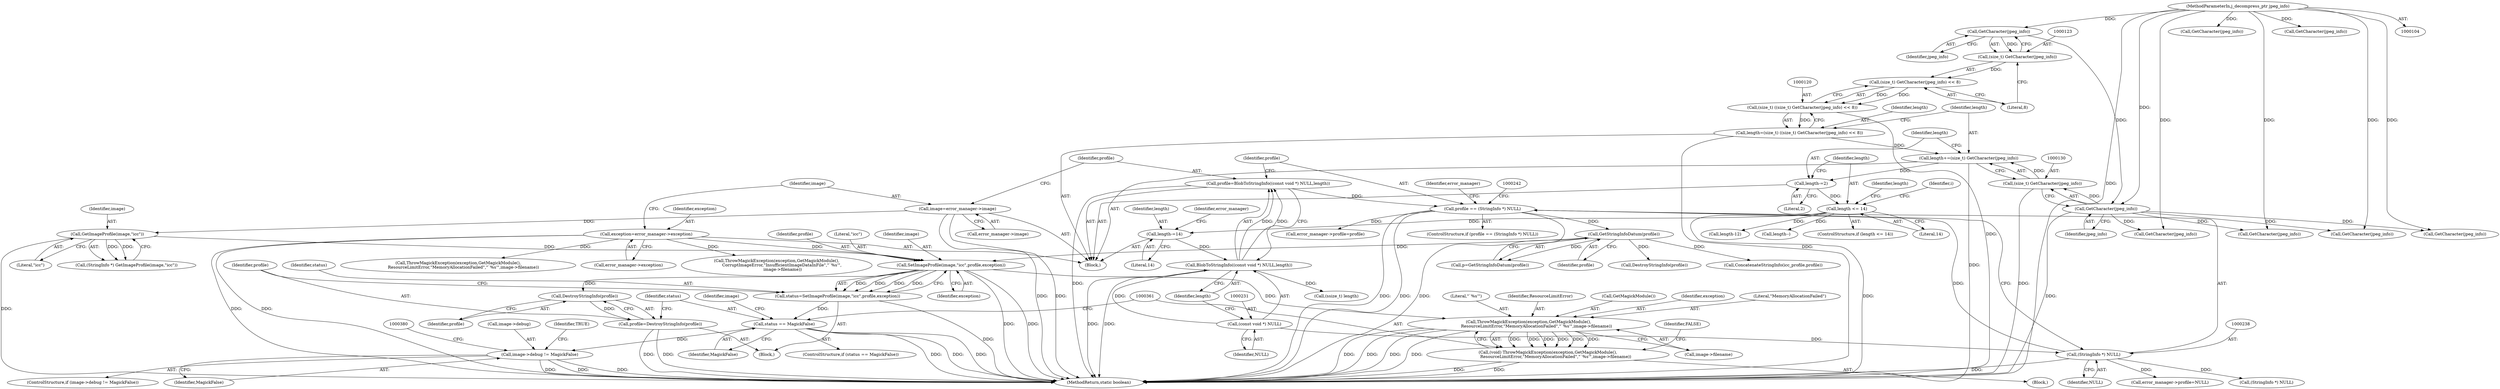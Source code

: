 digraph "0_ImageMagick_39f226a9c137f547e12afde972eeba7551124493@pointer" {
"1000346" [label="(Call,SetImageProfile(image,\"icc\",profile,exception))"];
"1000325" [label="(Call,GetImageProfile(image,\"icc\"))"];
"1000222" [label="(Call,image=error_manager->image)"];
"1000261" [label="(Call,GetStringInfoDatum(profile))"];
"1000235" [label="(Call,profile == (StringInfo *) NULL)"];
"1000227" [label="(Call,profile=BlobToStringInfo((const void *) NULL,length))"];
"1000229" [label="(Call,BlobToStringInfo((const void *) NULL,length))"];
"1000230" [label="(Call,(const void *) NULL)"];
"1000207" [label="(Call,length-=14)"];
"1000137" [label="(Call,length <= 14)"];
"1000133" [label="(Call,length-=2)"];
"1000127" [label="(Call,length+=(size_t) GetCharacter(jpeg_info))"];
"1000129" [label="(Call,(size_t) GetCharacter(jpeg_info))"];
"1000131" [label="(Call,GetCharacter(jpeg_info))"];
"1000124" [label="(Call,GetCharacter(jpeg_info))"];
"1000105" [label="(MethodParameterIn,j_decompress_ptr jpeg_info)"];
"1000117" [label="(Call,length=(size_t) ((size_t) GetCharacter(jpeg_info) << 8))"];
"1000119" [label="(Call,(size_t) ((size_t) GetCharacter(jpeg_info) << 8))"];
"1000121" [label="(Call,(size_t) GetCharacter(jpeg_info) << 8)"];
"1000122" [label="(Call,(size_t) GetCharacter(jpeg_info))"];
"1000237" [label="(Call,(StringInfo *) NULL)"];
"1000217" [label="(Call,exception=error_manager->exception)"];
"1000344" [label="(Call,status=SetImageProfile(image,\"icc\",profile,exception))"];
"1000356" [label="(Call,status == MagickFalse)"];
"1000374" [label="(Call,image->debug != MagickFalse)"];
"1000353" [label="(Call,DestroyStringInfo(profile))"];
"1000351" [label="(Call,profile=DestroyStringInfo(profile))"];
"1000362" [label="(Call,ThrowMagickException(exception,GetMagickModule(),\n            ResourceLimitError,\"MemoryAllocationFailed\",\"`%s'\",image->filename))"];
"1000360" [label="(Call,(void) ThrowMagickException(exception,GetMagickModule(),\n            ResourceLimitError,\"MemoryAllocationFailed\",\"`%s'\",image->filename))"];
"1000292" [label="(Call,error_manager->profile=NULL)"];
"1000326" [label="(Identifier,image)"];
"1000243" [label="(Call,ThrowMagickException(exception,GetMagickModule(),\n        ResourceLimitError,\"MemoryAllocationFailed\",\"`%s'\",image->filename))"];
"1000349" [label="(Identifier,profile)"];
"1000128" [label="(Identifier,length)"];
"1000362" [label="(Call,ThrowMagickException(exception,GetMagickModule(),\n            ResourceLimitError,\"MemoryAllocationFailed\",\"`%s'\",image->filename))"];
"1000186" [label="(Call,length-12)"];
"1000232" [label="(Identifier,NULL)"];
"1000137" [label="(Call,length <= 14)"];
"1000373" [label="(ControlStructure,if (image->debug != MagickFalse))"];
"1000117" [label="(Call,length=(size_t) ((size_t) GetCharacter(jpeg_info) << 8))"];
"1000219" [label="(Call,error_manager->exception)"];
"1000156" [label="(Identifier,i)"];
"1000118" [label="(Identifier,length)"];
"1000390" [label="(MethodReturn,static boolean)"];
"1000346" [label="(Call,SetImageProfile(image,\"icc\",profile,exception))"];
"1000211" [label="(Identifier,error_manager)"];
"1000124" [label="(Call,GetCharacter(jpeg_info))"];
"1000217" [label="(Call,exception=error_manager->exception)"];
"1000344" [label="(Call,status=SetImageProfile(image,\"icc\",profile,exception))"];
"1000228" [label="(Identifier,profile)"];
"1000233" [label="(Identifier,length)"];
"1000306" [label="(Call,DestroyStringInfo(profile))"];
"1000132" [label="(Identifier,jpeg_info)"];
"1000234" [label="(ControlStructure,if (profile == (StringInfo *) NULL))"];
"1000209" [label="(Literal,14)"];
"1000356" [label="(Call,status == MagickFalse)"];
"1000352" [label="(Identifier,profile)"];
"1000236" [label="(Identifier,profile)"];
"1000227" [label="(Call,profile=BlobToStringInfo((const void *) NULL,length))"];
"1000144" [label="(Identifier,length)"];
"1000325" [label="(Call,GetImageProfile(image,\"icc\"))"];
"1000126" [label="(Literal,8)"];
"1000335" [label="(Call,ConcatenateStringInfo(icc_profile,profile))"];
"1000367" [label="(Literal,\"`%s'\")"];
"1000143" [label="(Call,length--)"];
"1000256" [label="(Identifier,error_manager)"];
"1000331" [label="(Call,(StringInfo *) NULL)"];
"1000205" [label="(Call,GetCharacter(jpeg_info))"];
"1000323" [label="(Call,(StringInfo *) GetImageProfile(image,\"icc\"))"];
"1000119" [label="(Call,(size_t) ((size_t) GetCharacter(jpeg_info) << 8))"];
"1000136" [label="(ControlStructure,if (length <= 14))"];
"1000169" [label="(Call,GetCharacter(jpeg_info))"];
"1000375" [label="(Call,image->debug)"];
"1000365" [label="(Identifier,ResourceLimitError)"];
"1000343" [label="(Block,)"];
"1000378" [label="(Identifier,MagickFalse)"];
"1000310" [label="(Call,ThrowMagickException(exception,GetMagickModule(),\n        CorruptImageError,\"InsufficientImageDataInFile\",\"`%s'\",\n         image->filename))"];
"1000351" [label="(Call,profile=DestroyStringInfo(profile))"];
"1000348" [label="(Literal,\"icc\")"];
"1000224" [label="(Call,error_manager->image)"];
"1000345" [label="(Identifier,status)"];
"1000122" [label="(Call,(size_t) GetCharacter(jpeg_info))"];
"1000360" [label="(Call,(void) ThrowMagickException(exception,GetMagickModule(),\n            ResourceLimitError,\"MemoryAllocationFailed\",\"`%s'\",image->filename))"];
"1000372" [label="(Identifier,FALSE)"];
"1000222" [label="(Call,image=error_manager->image)"];
"1000359" [label="(Block,)"];
"1000148" [label="(Call,GetCharacter(jpeg_info))"];
"1000354" [label="(Identifier,profile)"];
"1000230" [label="(Call,(const void *) NULL)"];
"1000376" [label="(Identifier,image)"];
"1000133" [label="(Call,length-=2)"];
"1000131" [label="(Call,GetCharacter(jpeg_info))"];
"1000127" [label="(Call,length+=(size_t) GetCharacter(jpeg_info))"];
"1000106" [label="(Block,)"];
"1000347" [label="(Identifier,image)"];
"1000269" [label="(Call,(ssize_t) length)"];
"1000358" [label="(Identifier,MagickFalse)"];
"1000368" [label="(Call,image->filename)"];
"1000134" [label="(Identifier,length)"];
"1000105" [label="(MethodParameterIn,j_decompress_ptr jpeg_info)"];
"1000259" [label="(Call,p=GetStringInfoDatum(profile))"];
"1000208" [label="(Identifier,length)"];
"1000262" [label="(Identifier,profile)"];
"1000389" [label="(Identifier,TRUE)"];
"1000121" [label="(Call,(size_t) GetCharacter(jpeg_info) << 8)"];
"1000364" [label="(Call,GetMagickModule())"];
"1000254" [label="(Call,error_manager->profile=profile)"];
"1000327" [label="(Literal,\"icc\")"];
"1000278" [label="(Call,GetCharacter(jpeg_info))"];
"1000139" [label="(Literal,14)"];
"1000355" [label="(ControlStructure,if (status == MagickFalse))"];
"1000374" [label="(Call,image->debug != MagickFalse)"];
"1000223" [label="(Identifier,image)"];
"1000353" [label="(Call,DestroyStringInfo(profile))"];
"1000138" [label="(Identifier,length)"];
"1000135" [label="(Literal,2)"];
"1000237" [label="(Call,(StringInfo *) NULL)"];
"1000129" [label="(Call,(size_t) GetCharacter(jpeg_info))"];
"1000229" [label="(Call,BlobToStringInfo((const void *) NULL,length))"];
"1000207" [label="(Call,length-=14)"];
"1000125" [label="(Identifier,jpeg_info)"];
"1000235" [label="(Call,profile == (StringInfo *) NULL)"];
"1000350" [label="(Identifier,exception)"];
"1000201" [label="(Call,GetCharacter(jpeg_info))"];
"1000261" [label="(Call,GetStringInfoDatum(profile))"];
"1000357" [label="(Identifier,status)"];
"1000218" [label="(Identifier,exception)"];
"1000193" [label="(Call,GetCharacter(jpeg_info))"];
"1000363" [label="(Identifier,exception)"];
"1000239" [label="(Identifier,NULL)"];
"1000366" [label="(Literal,\"MemoryAllocationFailed\")"];
"1000346" -> "1000344"  [label="AST: "];
"1000346" -> "1000350"  [label="CFG: "];
"1000347" -> "1000346"  [label="AST: "];
"1000348" -> "1000346"  [label="AST: "];
"1000349" -> "1000346"  [label="AST: "];
"1000350" -> "1000346"  [label="AST: "];
"1000344" -> "1000346"  [label="CFG: "];
"1000346" -> "1000390"  [label="DDG: "];
"1000346" -> "1000390"  [label="DDG: "];
"1000346" -> "1000344"  [label="DDG: "];
"1000346" -> "1000344"  [label="DDG: "];
"1000346" -> "1000344"  [label="DDG: "];
"1000346" -> "1000344"  [label="DDG: "];
"1000325" -> "1000346"  [label="DDG: "];
"1000261" -> "1000346"  [label="DDG: "];
"1000217" -> "1000346"  [label="DDG: "];
"1000346" -> "1000353"  [label="DDG: "];
"1000346" -> "1000362"  [label="DDG: "];
"1000325" -> "1000323"  [label="AST: "];
"1000325" -> "1000327"  [label="CFG: "];
"1000326" -> "1000325"  [label="AST: "];
"1000327" -> "1000325"  [label="AST: "];
"1000323" -> "1000325"  [label="CFG: "];
"1000325" -> "1000390"  [label="DDG: "];
"1000325" -> "1000323"  [label="DDG: "];
"1000325" -> "1000323"  [label="DDG: "];
"1000222" -> "1000325"  [label="DDG: "];
"1000222" -> "1000106"  [label="AST: "];
"1000222" -> "1000224"  [label="CFG: "];
"1000223" -> "1000222"  [label="AST: "];
"1000224" -> "1000222"  [label="AST: "];
"1000228" -> "1000222"  [label="CFG: "];
"1000222" -> "1000390"  [label="DDG: "];
"1000222" -> "1000390"  [label="DDG: "];
"1000261" -> "1000259"  [label="AST: "];
"1000261" -> "1000262"  [label="CFG: "];
"1000262" -> "1000261"  [label="AST: "];
"1000259" -> "1000261"  [label="CFG: "];
"1000261" -> "1000259"  [label="DDG: "];
"1000235" -> "1000261"  [label="DDG: "];
"1000261" -> "1000306"  [label="DDG: "];
"1000261" -> "1000335"  [label="DDG: "];
"1000235" -> "1000234"  [label="AST: "];
"1000235" -> "1000237"  [label="CFG: "];
"1000236" -> "1000235"  [label="AST: "];
"1000237" -> "1000235"  [label="AST: "];
"1000242" -> "1000235"  [label="CFG: "];
"1000256" -> "1000235"  [label="CFG: "];
"1000235" -> "1000390"  [label="DDG: "];
"1000235" -> "1000390"  [label="DDG: "];
"1000235" -> "1000390"  [label="DDG: "];
"1000227" -> "1000235"  [label="DDG: "];
"1000237" -> "1000235"  [label="DDG: "];
"1000235" -> "1000254"  [label="DDG: "];
"1000227" -> "1000106"  [label="AST: "];
"1000227" -> "1000229"  [label="CFG: "];
"1000228" -> "1000227"  [label="AST: "];
"1000229" -> "1000227"  [label="AST: "];
"1000236" -> "1000227"  [label="CFG: "];
"1000227" -> "1000390"  [label="DDG: "];
"1000229" -> "1000227"  [label="DDG: "];
"1000229" -> "1000227"  [label="DDG: "];
"1000229" -> "1000233"  [label="CFG: "];
"1000230" -> "1000229"  [label="AST: "];
"1000233" -> "1000229"  [label="AST: "];
"1000229" -> "1000390"  [label="DDG: "];
"1000229" -> "1000390"  [label="DDG: "];
"1000230" -> "1000229"  [label="DDG: "];
"1000207" -> "1000229"  [label="DDG: "];
"1000229" -> "1000269"  [label="DDG: "];
"1000230" -> "1000232"  [label="CFG: "];
"1000231" -> "1000230"  [label="AST: "];
"1000232" -> "1000230"  [label="AST: "];
"1000233" -> "1000230"  [label="CFG: "];
"1000230" -> "1000237"  [label="DDG: "];
"1000207" -> "1000106"  [label="AST: "];
"1000207" -> "1000209"  [label="CFG: "];
"1000208" -> "1000207"  [label="AST: "];
"1000209" -> "1000207"  [label="AST: "];
"1000211" -> "1000207"  [label="CFG: "];
"1000137" -> "1000207"  [label="DDG: "];
"1000137" -> "1000136"  [label="AST: "];
"1000137" -> "1000139"  [label="CFG: "];
"1000138" -> "1000137"  [label="AST: "];
"1000139" -> "1000137"  [label="AST: "];
"1000144" -> "1000137"  [label="CFG: "];
"1000156" -> "1000137"  [label="CFG: "];
"1000137" -> "1000390"  [label="DDG: "];
"1000133" -> "1000137"  [label="DDG: "];
"1000137" -> "1000143"  [label="DDG: "];
"1000137" -> "1000186"  [label="DDG: "];
"1000133" -> "1000106"  [label="AST: "];
"1000133" -> "1000135"  [label="CFG: "];
"1000134" -> "1000133"  [label="AST: "];
"1000135" -> "1000133"  [label="AST: "];
"1000138" -> "1000133"  [label="CFG: "];
"1000127" -> "1000133"  [label="DDG: "];
"1000127" -> "1000106"  [label="AST: "];
"1000127" -> "1000129"  [label="CFG: "];
"1000128" -> "1000127"  [label="AST: "];
"1000129" -> "1000127"  [label="AST: "];
"1000134" -> "1000127"  [label="CFG: "];
"1000127" -> "1000390"  [label="DDG: "];
"1000129" -> "1000127"  [label="DDG: "];
"1000117" -> "1000127"  [label="DDG: "];
"1000129" -> "1000131"  [label="CFG: "];
"1000130" -> "1000129"  [label="AST: "];
"1000131" -> "1000129"  [label="AST: "];
"1000129" -> "1000390"  [label="DDG: "];
"1000131" -> "1000129"  [label="DDG: "];
"1000131" -> "1000132"  [label="CFG: "];
"1000132" -> "1000131"  [label="AST: "];
"1000131" -> "1000390"  [label="DDG: "];
"1000124" -> "1000131"  [label="DDG: "];
"1000105" -> "1000131"  [label="DDG: "];
"1000131" -> "1000148"  [label="DDG: "];
"1000131" -> "1000169"  [label="DDG: "];
"1000131" -> "1000193"  [label="DDG: "];
"1000131" -> "1000201"  [label="DDG: "];
"1000124" -> "1000122"  [label="AST: "];
"1000124" -> "1000125"  [label="CFG: "];
"1000125" -> "1000124"  [label="AST: "];
"1000122" -> "1000124"  [label="CFG: "];
"1000124" -> "1000122"  [label="DDG: "];
"1000105" -> "1000124"  [label="DDG: "];
"1000105" -> "1000104"  [label="AST: "];
"1000105" -> "1000390"  [label="DDG: "];
"1000105" -> "1000148"  [label="DDG: "];
"1000105" -> "1000169"  [label="DDG: "];
"1000105" -> "1000193"  [label="DDG: "];
"1000105" -> "1000201"  [label="DDG: "];
"1000105" -> "1000205"  [label="DDG: "];
"1000105" -> "1000278"  [label="DDG: "];
"1000117" -> "1000106"  [label="AST: "];
"1000117" -> "1000119"  [label="CFG: "];
"1000118" -> "1000117"  [label="AST: "];
"1000119" -> "1000117"  [label="AST: "];
"1000128" -> "1000117"  [label="CFG: "];
"1000117" -> "1000390"  [label="DDG: "];
"1000119" -> "1000117"  [label="DDG: "];
"1000119" -> "1000121"  [label="CFG: "];
"1000120" -> "1000119"  [label="AST: "];
"1000121" -> "1000119"  [label="AST: "];
"1000119" -> "1000390"  [label="DDG: "];
"1000121" -> "1000119"  [label="DDG: "];
"1000121" -> "1000119"  [label="DDG: "];
"1000121" -> "1000126"  [label="CFG: "];
"1000122" -> "1000121"  [label="AST: "];
"1000126" -> "1000121"  [label="AST: "];
"1000122" -> "1000121"  [label="DDG: "];
"1000123" -> "1000122"  [label="AST: "];
"1000126" -> "1000122"  [label="CFG: "];
"1000237" -> "1000239"  [label="CFG: "];
"1000238" -> "1000237"  [label="AST: "];
"1000239" -> "1000237"  [label="AST: "];
"1000237" -> "1000390"  [label="DDG: "];
"1000237" -> "1000292"  [label="DDG: "];
"1000237" -> "1000331"  [label="DDG: "];
"1000217" -> "1000106"  [label="AST: "];
"1000217" -> "1000219"  [label="CFG: "];
"1000218" -> "1000217"  [label="AST: "];
"1000219" -> "1000217"  [label="AST: "];
"1000223" -> "1000217"  [label="CFG: "];
"1000217" -> "1000390"  [label="DDG: "];
"1000217" -> "1000390"  [label="DDG: "];
"1000217" -> "1000243"  [label="DDG: "];
"1000217" -> "1000310"  [label="DDG: "];
"1000344" -> "1000343"  [label="AST: "];
"1000345" -> "1000344"  [label="AST: "];
"1000352" -> "1000344"  [label="CFG: "];
"1000344" -> "1000390"  [label="DDG: "];
"1000344" -> "1000356"  [label="DDG: "];
"1000356" -> "1000355"  [label="AST: "];
"1000356" -> "1000358"  [label="CFG: "];
"1000357" -> "1000356"  [label="AST: "];
"1000358" -> "1000356"  [label="AST: "];
"1000361" -> "1000356"  [label="CFG: "];
"1000376" -> "1000356"  [label="CFG: "];
"1000356" -> "1000390"  [label="DDG: "];
"1000356" -> "1000390"  [label="DDG: "];
"1000356" -> "1000390"  [label="DDG: "];
"1000356" -> "1000374"  [label="DDG: "];
"1000374" -> "1000373"  [label="AST: "];
"1000374" -> "1000378"  [label="CFG: "];
"1000375" -> "1000374"  [label="AST: "];
"1000378" -> "1000374"  [label="AST: "];
"1000380" -> "1000374"  [label="CFG: "];
"1000389" -> "1000374"  [label="CFG: "];
"1000374" -> "1000390"  [label="DDG: "];
"1000374" -> "1000390"  [label="DDG: "];
"1000374" -> "1000390"  [label="DDG: "];
"1000353" -> "1000351"  [label="AST: "];
"1000353" -> "1000354"  [label="CFG: "];
"1000354" -> "1000353"  [label="AST: "];
"1000351" -> "1000353"  [label="CFG: "];
"1000353" -> "1000351"  [label="DDG: "];
"1000351" -> "1000343"  [label="AST: "];
"1000352" -> "1000351"  [label="AST: "];
"1000357" -> "1000351"  [label="CFG: "];
"1000351" -> "1000390"  [label="DDG: "];
"1000351" -> "1000390"  [label="DDG: "];
"1000362" -> "1000360"  [label="AST: "];
"1000362" -> "1000368"  [label="CFG: "];
"1000363" -> "1000362"  [label="AST: "];
"1000364" -> "1000362"  [label="AST: "];
"1000365" -> "1000362"  [label="AST: "];
"1000366" -> "1000362"  [label="AST: "];
"1000367" -> "1000362"  [label="AST: "];
"1000368" -> "1000362"  [label="AST: "];
"1000360" -> "1000362"  [label="CFG: "];
"1000362" -> "1000390"  [label="DDG: "];
"1000362" -> "1000390"  [label="DDG: "];
"1000362" -> "1000390"  [label="DDG: "];
"1000362" -> "1000390"  [label="DDG: "];
"1000362" -> "1000360"  [label="DDG: "];
"1000362" -> "1000360"  [label="DDG: "];
"1000362" -> "1000360"  [label="DDG: "];
"1000362" -> "1000360"  [label="DDG: "];
"1000362" -> "1000360"  [label="DDG: "];
"1000362" -> "1000360"  [label="DDG: "];
"1000360" -> "1000359"  [label="AST: "];
"1000361" -> "1000360"  [label="AST: "];
"1000372" -> "1000360"  [label="CFG: "];
"1000360" -> "1000390"  [label="DDG: "];
"1000360" -> "1000390"  [label="DDG: "];
}
